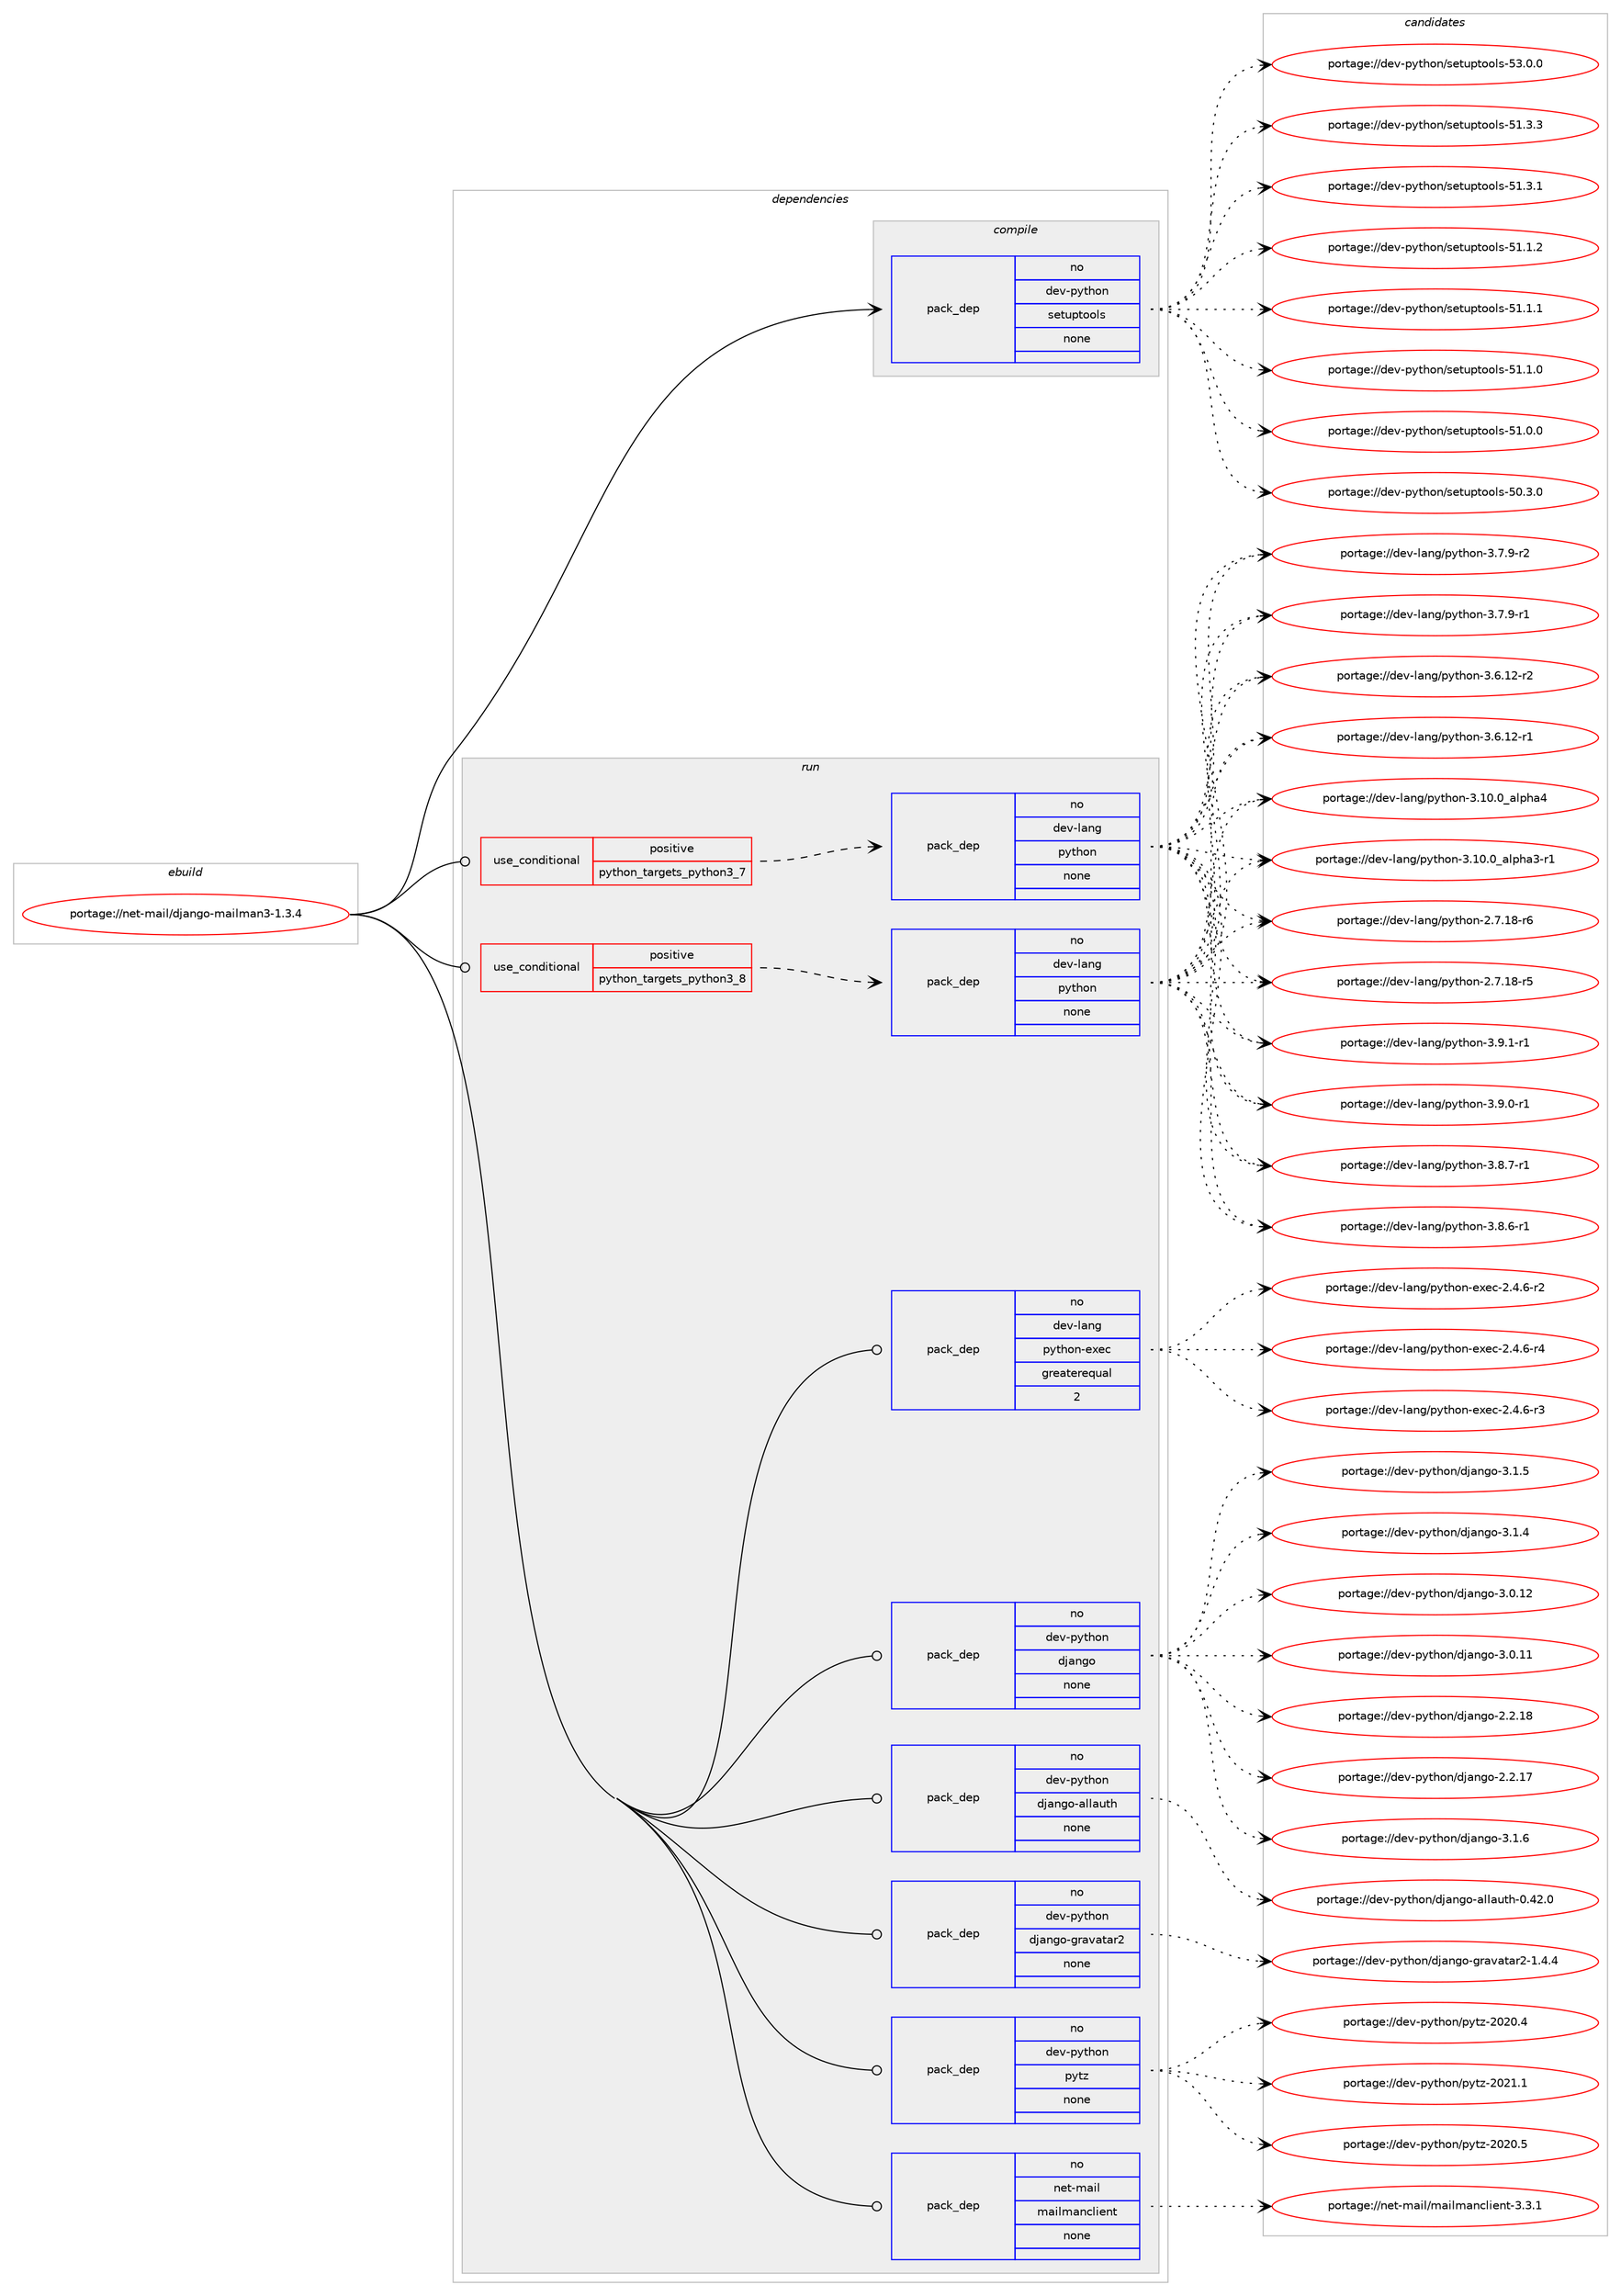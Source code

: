 digraph prolog {

# *************
# Graph options
# *************

newrank=true;
concentrate=true;
compound=true;
graph [rankdir=LR,fontname=Helvetica,fontsize=10,ranksep=1.5];#, ranksep=2.5, nodesep=0.2];
edge  [arrowhead=vee];
node  [fontname=Helvetica,fontsize=10];

# **********
# The ebuild
# **********

subgraph cluster_leftcol {
color=gray;
rank=same;
label=<<i>ebuild</i>>;
id [label="portage://net-mail/django-mailman3-1.3.4", color=red, width=4, href="../net-mail/django-mailman3-1.3.4.svg"];
}

# ****************
# The dependencies
# ****************

subgraph cluster_midcol {
color=gray;
label=<<i>dependencies</i>>;
subgraph cluster_compile {
fillcolor="#eeeeee";
style=filled;
label=<<i>compile</i>>;
subgraph pack18127 {
dependency26439 [label=<<TABLE BORDER="0" CELLBORDER="1" CELLSPACING="0" CELLPADDING="4" WIDTH="220"><TR><TD ROWSPAN="6" CELLPADDING="30">pack_dep</TD></TR><TR><TD WIDTH="110">no</TD></TR><TR><TD>dev-python</TD></TR><TR><TD>setuptools</TD></TR><TR><TD>none</TD></TR><TR><TD></TD></TR></TABLE>>, shape=none, color=blue];
}
id:e -> dependency26439:w [weight=20,style="solid",arrowhead="vee"];
}
subgraph cluster_compileandrun {
fillcolor="#eeeeee";
style=filled;
label=<<i>compile and run</i>>;
}
subgraph cluster_run {
fillcolor="#eeeeee";
style=filled;
label=<<i>run</i>>;
subgraph cond8079 {
dependency26440 [label=<<TABLE BORDER="0" CELLBORDER="1" CELLSPACING="0" CELLPADDING="4"><TR><TD ROWSPAN="3" CELLPADDING="10">use_conditional</TD></TR><TR><TD>positive</TD></TR><TR><TD>python_targets_python3_7</TD></TR></TABLE>>, shape=none, color=red];
subgraph pack18128 {
dependency26441 [label=<<TABLE BORDER="0" CELLBORDER="1" CELLSPACING="0" CELLPADDING="4" WIDTH="220"><TR><TD ROWSPAN="6" CELLPADDING="30">pack_dep</TD></TR><TR><TD WIDTH="110">no</TD></TR><TR><TD>dev-lang</TD></TR><TR><TD>python</TD></TR><TR><TD>none</TD></TR><TR><TD></TD></TR></TABLE>>, shape=none, color=blue];
}
dependency26440:e -> dependency26441:w [weight=20,style="dashed",arrowhead="vee"];
}
id:e -> dependency26440:w [weight=20,style="solid",arrowhead="odot"];
subgraph cond8080 {
dependency26442 [label=<<TABLE BORDER="0" CELLBORDER="1" CELLSPACING="0" CELLPADDING="4"><TR><TD ROWSPAN="3" CELLPADDING="10">use_conditional</TD></TR><TR><TD>positive</TD></TR><TR><TD>python_targets_python3_8</TD></TR></TABLE>>, shape=none, color=red];
subgraph pack18129 {
dependency26443 [label=<<TABLE BORDER="0" CELLBORDER="1" CELLSPACING="0" CELLPADDING="4" WIDTH="220"><TR><TD ROWSPAN="6" CELLPADDING="30">pack_dep</TD></TR><TR><TD WIDTH="110">no</TD></TR><TR><TD>dev-lang</TD></TR><TR><TD>python</TD></TR><TR><TD>none</TD></TR><TR><TD></TD></TR></TABLE>>, shape=none, color=blue];
}
dependency26442:e -> dependency26443:w [weight=20,style="dashed",arrowhead="vee"];
}
id:e -> dependency26442:w [weight=20,style="solid",arrowhead="odot"];
subgraph pack18130 {
dependency26444 [label=<<TABLE BORDER="0" CELLBORDER="1" CELLSPACING="0" CELLPADDING="4" WIDTH="220"><TR><TD ROWSPAN="6" CELLPADDING="30">pack_dep</TD></TR><TR><TD WIDTH="110">no</TD></TR><TR><TD>dev-lang</TD></TR><TR><TD>python-exec</TD></TR><TR><TD>greaterequal</TD></TR><TR><TD>2</TD></TR></TABLE>>, shape=none, color=blue];
}
id:e -> dependency26444:w [weight=20,style="solid",arrowhead="odot"];
subgraph pack18131 {
dependency26445 [label=<<TABLE BORDER="0" CELLBORDER="1" CELLSPACING="0" CELLPADDING="4" WIDTH="220"><TR><TD ROWSPAN="6" CELLPADDING="30">pack_dep</TD></TR><TR><TD WIDTH="110">no</TD></TR><TR><TD>dev-python</TD></TR><TR><TD>django</TD></TR><TR><TD>none</TD></TR><TR><TD></TD></TR></TABLE>>, shape=none, color=blue];
}
id:e -> dependency26445:w [weight=20,style="solid",arrowhead="odot"];
subgraph pack18132 {
dependency26446 [label=<<TABLE BORDER="0" CELLBORDER="1" CELLSPACING="0" CELLPADDING="4" WIDTH="220"><TR><TD ROWSPAN="6" CELLPADDING="30">pack_dep</TD></TR><TR><TD WIDTH="110">no</TD></TR><TR><TD>dev-python</TD></TR><TR><TD>django-allauth</TD></TR><TR><TD>none</TD></TR><TR><TD></TD></TR></TABLE>>, shape=none, color=blue];
}
id:e -> dependency26446:w [weight=20,style="solid",arrowhead="odot"];
subgraph pack18133 {
dependency26447 [label=<<TABLE BORDER="0" CELLBORDER="1" CELLSPACING="0" CELLPADDING="4" WIDTH="220"><TR><TD ROWSPAN="6" CELLPADDING="30">pack_dep</TD></TR><TR><TD WIDTH="110">no</TD></TR><TR><TD>dev-python</TD></TR><TR><TD>django-gravatar2</TD></TR><TR><TD>none</TD></TR><TR><TD></TD></TR></TABLE>>, shape=none, color=blue];
}
id:e -> dependency26447:w [weight=20,style="solid",arrowhead="odot"];
subgraph pack18134 {
dependency26448 [label=<<TABLE BORDER="0" CELLBORDER="1" CELLSPACING="0" CELLPADDING="4" WIDTH="220"><TR><TD ROWSPAN="6" CELLPADDING="30">pack_dep</TD></TR><TR><TD WIDTH="110">no</TD></TR><TR><TD>dev-python</TD></TR><TR><TD>pytz</TD></TR><TR><TD>none</TD></TR><TR><TD></TD></TR></TABLE>>, shape=none, color=blue];
}
id:e -> dependency26448:w [weight=20,style="solid",arrowhead="odot"];
subgraph pack18135 {
dependency26449 [label=<<TABLE BORDER="0" CELLBORDER="1" CELLSPACING="0" CELLPADDING="4" WIDTH="220"><TR><TD ROWSPAN="6" CELLPADDING="30">pack_dep</TD></TR><TR><TD WIDTH="110">no</TD></TR><TR><TD>net-mail</TD></TR><TR><TD>mailmanclient</TD></TR><TR><TD>none</TD></TR><TR><TD></TD></TR></TABLE>>, shape=none, color=blue];
}
id:e -> dependency26449:w [weight=20,style="solid",arrowhead="odot"];
}
}

# **************
# The candidates
# **************

subgraph cluster_choices {
rank=same;
color=gray;
label=<<i>candidates</i>>;

subgraph choice18127 {
color=black;
nodesep=1;
choice100101118451121211161041111104711510111611711211611111110811545535146484648 [label="portage://dev-python/setuptools-53.0.0", color=red, width=4,href="../dev-python/setuptools-53.0.0.svg"];
choice100101118451121211161041111104711510111611711211611111110811545534946514651 [label="portage://dev-python/setuptools-51.3.3", color=red, width=4,href="../dev-python/setuptools-51.3.3.svg"];
choice100101118451121211161041111104711510111611711211611111110811545534946514649 [label="portage://dev-python/setuptools-51.3.1", color=red, width=4,href="../dev-python/setuptools-51.3.1.svg"];
choice100101118451121211161041111104711510111611711211611111110811545534946494650 [label="portage://dev-python/setuptools-51.1.2", color=red, width=4,href="../dev-python/setuptools-51.1.2.svg"];
choice100101118451121211161041111104711510111611711211611111110811545534946494649 [label="portage://dev-python/setuptools-51.1.1", color=red, width=4,href="../dev-python/setuptools-51.1.1.svg"];
choice100101118451121211161041111104711510111611711211611111110811545534946494648 [label="portage://dev-python/setuptools-51.1.0", color=red, width=4,href="../dev-python/setuptools-51.1.0.svg"];
choice100101118451121211161041111104711510111611711211611111110811545534946484648 [label="portage://dev-python/setuptools-51.0.0", color=red, width=4,href="../dev-python/setuptools-51.0.0.svg"];
choice100101118451121211161041111104711510111611711211611111110811545534846514648 [label="portage://dev-python/setuptools-50.3.0", color=red, width=4,href="../dev-python/setuptools-50.3.0.svg"];
dependency26439:e -> choice100101118451121211161041111104711510111611711211611111110811545535146484648:w [style=dotted,weight="100"];
dependency26439:e -> choice100101118451121211161041111104711510111611711211611111110811545534946514651:w [style=dotted,weight="100"];
dependency26439:e -> choice100101118451121211161041111104711510111611711211611111110811545534946514649:w [style=dotted,weight="100"];
dependency26439:e -> choice100101118451121211161041111104711510111611711211611111110811545534946494650:w [style=dotted,weight="100"];
dependency26439:e -> choice100101118451121211161041111104711510111611711211611111110811545534946494649:w [style=dotted,weight="100"];
dependency26439:e -> choice100101118451121211161041111104711510111611711211611111110811545534946494648:w [style=dotted,weight="100"];
dependency26439:e -> choice100101118451121211161041111104711510111611711211611111110811545534946484648:w [style=dotted,weight="100"];
dependency26439:e -> choice100101118451121211161041111104711510111611711211611111110811545534846514648:w [style=dotted,weight="100"];
}
subgraph choice18128 {
color=black;
nodesep=1;
choice1001011184510897110103471121211161041111104551465746494511449 [label="portage://dev-lang/python-3.9.1-r1", color=red, width=4,href="../dev-lang/python-3.9.1-r1.svg"];
choice1001011184510897110103471121211161041111104551465746484511449 [label="portage://dev-lang/python-3.9.0-r1", color=red, width=4,href="../dev-lang/python-3.9.0-r1.svg"];
choice1001011184510897110103471121211161041111104551465646554511449 [label="portage://dev-lang/python-3.8.7-r1", color=red, width=4,href="../dev-lang/python-3.8.7-r1.svg"];
choice1001011184510897110103471121211161041111104551465646544511449 [label="portage://dev-lang/python-3.8.6-r1", color=red, width=4,href="../dev-lang/python-3.8.6-r1.svg"];
choice1001011184510897110103471121211161041111104551465546574511450 [label="portage://dev-lang/python-3.7.9-r2", color=red, width=4,href="../dev-lang/python-3.7.9-r2.svg"];
choice1001011184510897110103471121211161041111104551465546574511449 [label="portage://dev-lang/python-3.7.9-r1", color=red, width=4,href="../dev-lang/python-3.7.9-r1.svg"];
choice100101118451089711010347112121116104111110455146544649504511450 [label="portage://dev-lang/python-3.6.12-r2", color=red, width=4,href="../dev-lang/python-3.6.12-r2.svg"];
choice100101118451089711010347112121116104111110455146544649504511449 [label="portage://dev-lang/python-3.6.12-r1", color=red, width=4,href="../dev-lang/python-3.6.12-r1.svg"];
choice1001011184510897110103471121211161041111104551464948464895971081121049752 [label="portage://dev-lang/python-3.10.0_alpha4", color=red, width=4,href="../dev-lang/python-3.10.0_alpha4.svg"];
choice10010111845108971101034711212111610411111045514649484648959710811210497514511449 [label="portage://dev-lang/python-3.10.0_alpha3-r1", color=red, width=4,href="../dev-lang/python-3.10.0_alpha3-r1.svg"];
choice100101118451089711010347112121116104111110455046554649564511454 [label="portage://dev-lang/python-2.7.18-r6", color=red, width=4,href="../dev-lang/python-2.7.18-r6.svg"];
choice100101118451089711010347112121116104111110455046554649564511453 [label="portage://dev-lang/python-2.7.18-r5", color=red, width=4,href="../dev-lang/python-2.7.18-r5.svg"];
dependency26441:e -> choice1001011184510897110103471121211161041111104551465746494511449:w [style=dotted,weight="100"];
dependency26441:e -> choice1001011184510897110103471121211161041111104551465746484511449:w [style=dotted,weight="100"];
dependency26441:e -> choice1001011184510897110103471121211161041111104551465646554511449:w [style=dotted,weight="100"];
dependency26441:e -> choice1001011184510897110103471121211161041111104551465646544511449:w [style=dotted,weight="100"];
dependency26441:e -> choice1001011184510897110103471121211161041111104551465546574511450:w [style=dotted,weight="100"];
dependency26441:e -> choice1001011184510897110103471121211161041111104551465546574511449:w [style=dotted,weight="100"];
dependency26441:e -> choice100101118451089711010347112121116104111110455146544649504511450:w [style=dotted,weight="100"];
dependency26441:e -> choice100101118451089711010347112121116104111110455146544649504511449:w [style=dotted,weight="100"];
dependency26441:e -> choice1001011184510897110103471121211161041111104551464948464895971081121049752:w [style=dotted,weight="100"];
dependency26441:e -> choice10010111845108971101034711212111610411111045514649484648959710811210497514511449:w [style=dotted,weight="100"];
dependency26441:e -> choice100101118451089711010347112121116104111110455046554649564511454:w [style=dotted,weight="100"];
dependency26441:e -> choice100101118451089711010347112121116104111110455046554649564511453:w [style=dotted,weight="100"];
}
subgraph choice18129 {
color=black;
nodesep=1;
choice1001011184510897110103471121211161041111104551465746494511449 [label="portage://dev-lang/python-3.9.1-r1", color=red, width=4,href="../dev-lang/python-3.9.1-r1.svg"];
choice1001011184510897110103471121211161041111104551465746484511449 [label="portage://dev-lang/python-3.9.0-r1", color=red, width=4,href="../dev-lang/python-3.9.0-r1.svg"];
choice1001011184510897110103471121211161041111104551465646554511449 [label="portage://dev-lang/python-3.8.7-r1", color=red, width=4,href="../dev-lang/python-3.8.7-r1.svg"];
choice1001011184510897110103471121211161041111104551465646544511449 [label="portage://dev-lang/python-3.8.6-r1", color=red, width=4,href="../dev-lang/python-3.8.6-r1.svg"];
choice1001011184510897110103471121211161041111104551465546574511450 [label="portage://dev-lang/python-3.7.9-r2", color=red, width=4,href="../dev-lang/python-3.7.9-r2.svg"];
choice1001011184510897110103471121211161041111104551465546574511449 [label="portage://dev-lang/python-3.7.9-r1", color=red, width=4,href="../dev-lang/python-3.7.9-r1.svg"];
choice100101118451089711010347112121116104111110455146544649504511450 [label="portage://dev-lang/python-3.6.12-r2", color=red, width=4,href="../dev-lang/python-3.6.12-r2.svg"];
choice100101118451089711010347112121116104111110455146544649504511449 [label="portage://dev-lang/python-3.6.12-r1", color=red, width=4,href="../dev-lang/python-3.6.12-r1.svg"];
choice1001011184510897110103471121211161041111104551464948464895971081121049752 [label="portage://dev-lang/python-3.10.0_alpha4", color=red, width=4,href="../dev-lang/python-3.10.0_alpha4.svg"];
choice10010111845108971101034711212111610411111045514649484648959710811210497514511449 [label="portage://dev-lang/python-3.10.0_alpha3-r1", color=red, width=4,href="../dev-lang/python-3.10.0_alpha3-r1.svg"];
choice100101118451089711010347112121116104111110455046554649564511454 [label="portage://dev-lang/python-2.7.18-r6", color=red, width=4,href="../dev-lang/python-2.7.18-r6.svg"];
choice100101118451089711010347112121116104111110455046554649564511453 [label="portage://dev-lang/python-2.7.18-r5", color=red, width=4,href="../dev-lang/python-2.7.18-r5.svg"];
dependency26443:e -> choice1001011184510897110103471121211161041111104551465746494511449:w [style=dotted,weight="100"];
dependency26443:e -> choice1001011184510897110103471121211161041111104551465746484511449:w [style=dotted,weight="100"];
dependency26443:e -> choice1001011184510897110103471121211161041111104551465646554511449:w [style=dotted,weight="100"];
dependency26443:e -> choice1001011184510897110103471121211161041111104551465646544511449:w [style=dotted,weight="100"];
dependency26443:e -> choice1001011184510897110103471121211161041111104551465546574511450:w [style=dotted,weight="100"];
dependency26443:e -> choice1001011184510897110103471121211161041111104551465546574511449:w [style=dotted,weight="100"];
dependency26443:e -> choice100101118451089711010347112121116104111110455146544649504511450:w [style=dotted,weight="100"];
dependency26443:e -> choice100101118451089711010347112121116104111110455146544649504511449:w [style=dotted,weight="100"];
dependency26443:e -> choice1001011184510897110103471121211161041111104551464948464895971081121049752:w [style=dotted,weight="100"];
dependency26443:e -> choice10010111845108971101034711212111610411111045514649484648959710811210497514511449:w [style=dotted,weight="100"];
dependency26443:e -> choice100101118451089711010347112121116104111110455046554649564511454:w [style=dotted,weight="100"];
dependency26443:e -> choice100101118451089711010347112121116104111110455046554649564511453:w [style=dotted,weight="100"];
}
subgraph choice18130 {
color=black;
nodesep=1;
choice10010111845108971101034711212111610411111045101120101994550465246544511452 [label="portage://dev-lang/python-exec-2.4.6-r4", color=red, width=4,href="../dev-lang/python-exec-2.4.6-r4.svg"];
choice10010111845108971101034711212111610411111045101120101994550465246544511451 [label="portage://dev-lang/python-exec-2.4.6-r3", color=red, width=4,href="../dev-lang/python-exec-2.4.6-r3.svg"];
choice10010111845108971101034711212111610411111045101120101994550465246544511450 [label="portage://dev-lang/python-exec-2.4.6-r2", color=red, width=4,href="../dev-lang/python-exec-2.4.6-r2.svg"];
dependency26444:e -> choice10010111845108971101034711212111610411111045101120101994550465246544511452:w [style=dotted,weight="100"];
dependency26444:e -> choice10010111845108971101034711212111610411111045101120101994550465246544511451:w [style=dotted,weight="100"];
dependency26444:e -> choice10010111845108971101034711212111610411111045101120101994550465246544511450:w [style=dotted,weight="100"];
}
subgraph choice18131 {
color=black;
nodesep=1;
choice100101118451121211161041111104710010697110103111455146494654 [label="portage://dev-python/django-3.1.6", color=red, width=4,href="../dev-python/django-3.1.6.svg"];
choice100101118451121211161041111104710010697110103111455146494653 [label="portage://dev-python/django-3.1.5", color=red, width=4,href="../dev-python/django-3.1.5.svg"];
choice100101118451121211161041111104710010697110103111455146494652 [label="portage://dev-python/django-3.1.4", color=red, width=4,href="../dev-python/django-3.1.4.svg"];
choice10010111845112121116104111110471001069711010311145514648464950 [label="portage://dev-python/django-3.0.12", color=red, width=4,href="../dev-python/django-3.0.12.svg"];
choice10010111845112121116104111110471001069711010311145514648464949 [label="portage://dev-python/django-3.0.11", color=red, width=4,href="../dev-python/django-3.0.11.svg"];
choice10010111845112121116104111110471001069711010311145504650464956 [label="portage://dev-python/django-2.2.18", color=red, width=4,href="../dev-python/django-2.2.18.svg"];
choice10010111845112121116104111110471001069711010311145504650464955 [label="portage://dev-python/django-2.2.17", color=red, width=4,href="../dev-python/django-2.2.17.svg"];
dependency26445:e -> choice100101118451121211161041111104710010697110103111455146494654:w [style=dotted,weight="100"];
dependency26445:e -> choice100101118451121211161041111104710010697110103111455146494653:w [style=dotted,weight="100"];
dependency26445:e -> choice100101118451121211161041111104710010697110103111455146494652:w [style=dotted,weight="100"];
dependency26445:e -> choice10010111845112121116104111110471001069711010311145514648464950:w [style=dotted,weight="100"];
dependency26445:e -> choice10010111845112121116104111110471001069711010311145514648464949:w [style=dotted,weight="100"];
dependency26445:e -> choice10010111845112121116104111110471001069711010311145504650464956:w [style=dotted,weight="100"];
dependency26445:e -> choice10010111845112121116104111110471001069711010311145504650464955:w [style=dotted,weight="100"];
}
subgraph choice18132 {
color=black;
nodesep=1;
choice10010111845112121116104111110471001069711010311145971081089711711610445484652504648 [label="portage://dev-python/django-allauth-0.42.0", color=red, width=4,href="../dev-python/django-allauth-0.42.0.svg"];
dependency26446:e -> choice10010111845112121116104111110471001069711010311145971081089711711610445484652504648:w [style=dotted,weight="100"];
}
subgraph choice18133 {
color=black;
nodesep=1;
choice1001011184511212111610411111047100106971101031114510311497118971169711450454946524652 [label="portage://dev-python/django-gravatar2-1.4.4", color=red, width=4,href="../dev-python/django-gravatar2-1.4.4.svg"];
dependency26447:e -> choice1001011184511212111610411111047100106971101031114510311497118971169711450454946524652:w [style=dotted,weight="100"];
}
subgraph choice18134 {
color=black;
nodesep=1;
choice100101118451121211161041111104711212111612245504850494649 [label="portage://dev-python/pytz-2021.1", color=red, width=4,href="../dev-python/pytz-2021.1.svg"];
choice100101118451121211161041111104711212111612245504850484653 [label="portage://dev-python/pytz-2020.5", color=red, width=4,href="../dev-python/pytz-2020.5.svg"];
choice100101118451121211161041111104711212111612245504850484652 [label="portage://dev-python/pytz-2020.4", color=red, width=4,href="../dev-python/pytz-2020.4.svg"];
dependency26448:e -> choice100101118451121211161041111104711212111612245504850494649:w [style=dotted,weight="100"];
dependency26448:e -> choice100101118451121211161041111104711212111612245504850484653:w [style=dotted,weight="100"];
dependency26448:e -> choice100101118451121211161041111104711212111612245504850484652:w [style=dotted,weight="100"];
}
subgraph choice18135 {
color=black;
nodesep=1;
choice110101116451099710510847109971051081099711099108105101110116455146514649 [label="portage://net-mail/mailmanclient-3.3.1", color=red, width=4,href="../net-mail/mailmanclient-3.3.1.svg"];
dependency26449:e -> choice110101116451099710510847109971051081099711099108105101110116455146514649:w [style=dotted,weight="100"];
}
}

}
